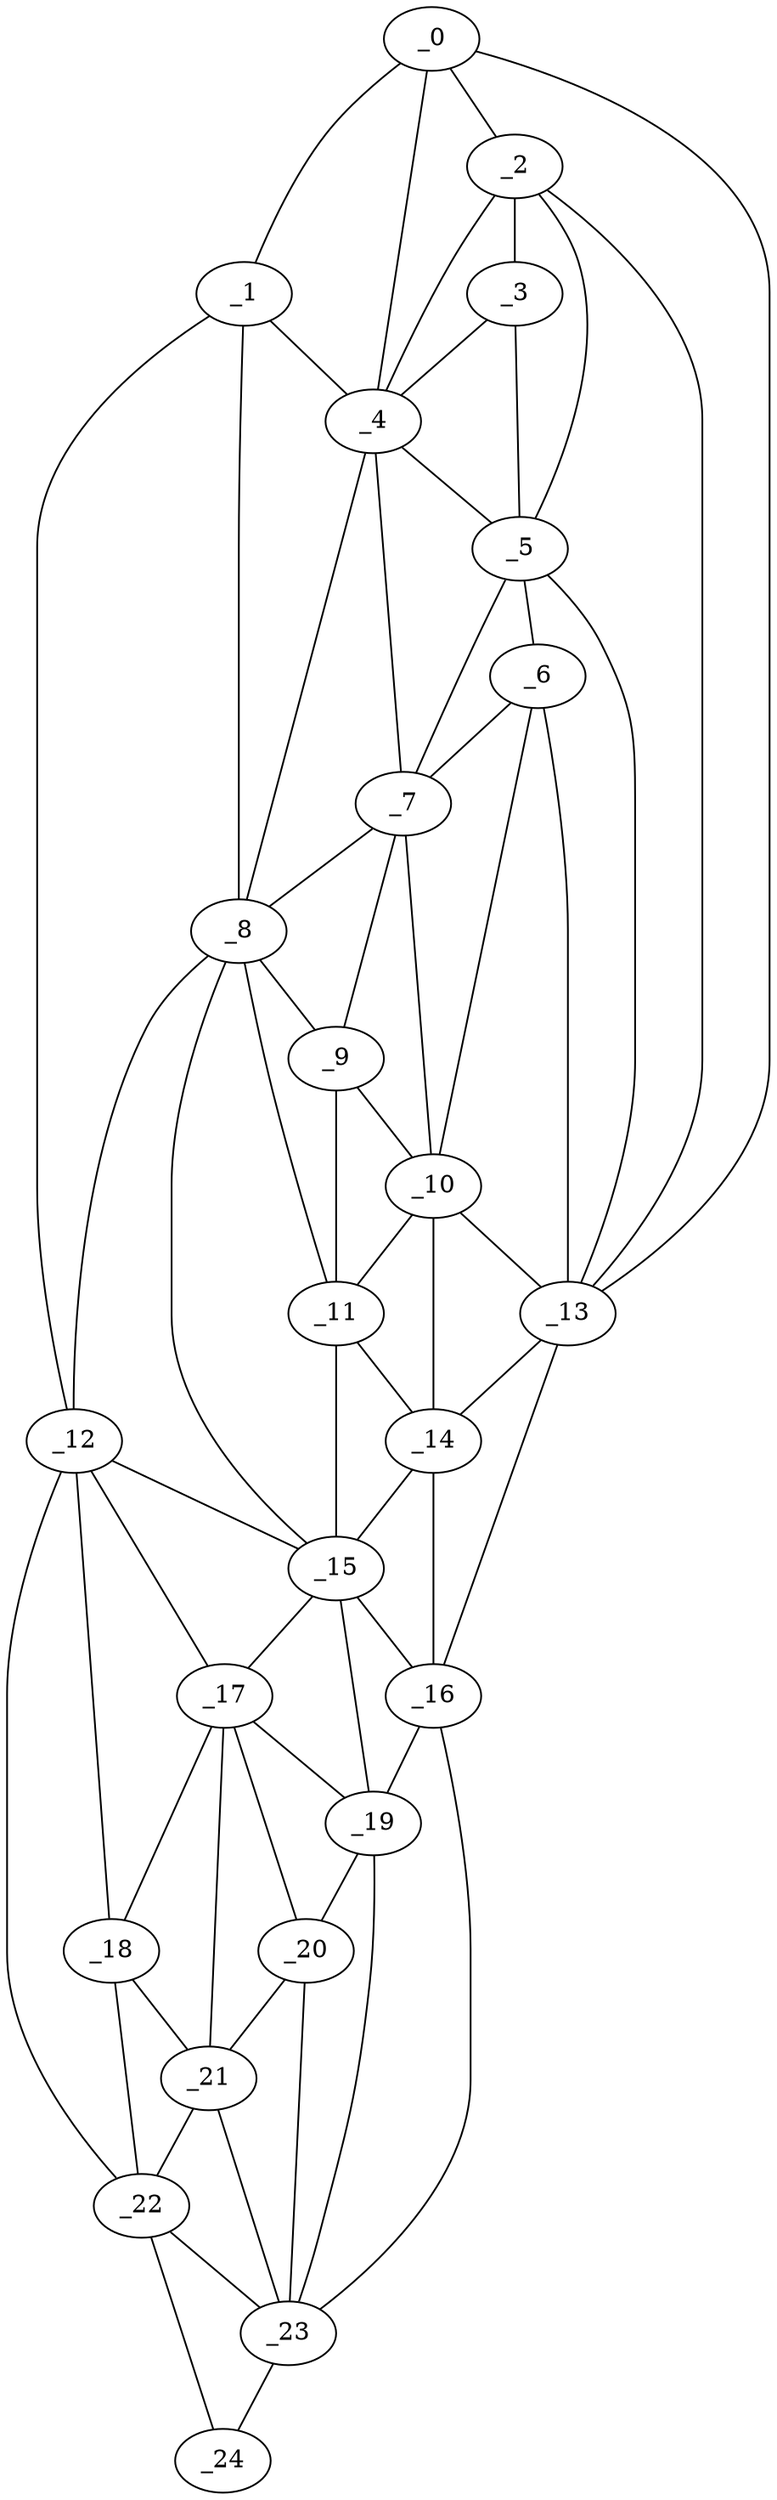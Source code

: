 graph "obj6__65.gxl" {
	_0	 [x=8,
		y=42];
	_1	 [x=16,
		y=66];
	_0 -- _1	 [valence=1];
	_2	 [x=21,
		y=41];
	_0 -- _2	 [valence=1];
	_4	 [x=26,
		y=57];
	_0 -- _4	 [valence=2];
	_13	 [x=63,
		y=33];
	_0 -- _13	 [valence=1];
	_1 -- _4	 [valence=2];
	_8	 [x=46,
		y=75];
	_1 -- _8	 [valence=1];
	_12	 [x=58,
		y=92];
	_1 -- _12	 [valence=1];
	_3	 [x=26,
		y=43];
	_2 -- _3	 [valence=1];
	_2 -- _4	 [valence=2];
	_5	 [x=30,
		y=43];
	_2 -- _5	 [valence=2];
	_2 -- _13	 [valence=1];
	_3 -- _4	 [valence=2];
	_3 -- _5	 [valence=2];
	_4 -- _5	 [valence=2];
	_7	 [x=39,
		y=57];
	_4 -- _7	 [valence=1];
	_4 -- _8	 [valence=2];
	_6	 [x=39,
		y=45];
	_5 -- _6	 [valence=2];
	_5 -- _7	 [valence=2];
	_5 -- _13	 [valence=2];
	_6 -- _7	 [valence=1];
	_10	 [x=52,
		y=43];
	_6 -- _10	 [valence=2];
	_6 -- _13	 [valence=1];
	_7 -- _8	 [valence=1];
	_9	 [x=49,
		y=61];
	_7 -- _9	 [valence=2];
	_7 -- _10	 [valence=1];
	_8 -- _9	 [valence=2];
	_11	 [x=58,
		y=61];
	_8 -- _11	 [valence=1];
	_8 -- _12	 [valence=2];
	_15	 [x=66,
		y=63];
	_8 -- _15	 [valence=2];
	_9 -- _10	 [valence=2];
	_9 -- _11	 [valence=2];
	_10 -- _11	 [valence=2];
	_10 -- _13	 [valence=1];
	_14	 [x=63,
		y=40];
	_10 -- _14	 [valence=2];
	_11 -- _14	 [valence=2];
	_11 -- _15	 [valence=2];
	_12 -- _15	 [valence=2];
	_17	 [x=86,
		y=73];
	_12 -- _17	 [valence=2];
	_18	 [x=91,
		y=88];
	_12 -- _18	 [valence=2];
	_22	 [x=108,
		y=86];
	_12 -- _22	 [valence=1];
	_13 -- _14	 [valence=2];
	_16	 [x=82,
		y=42];
	_13 -- _16	 [valence=1];
	_14 -- _15	 [valence=1];
	_14 -- _16	 [valence=2];
	_15 -- _16	 [valence=1];
	_15 -- _17	 [valence=1];
	_19	 [x=94,
		y=51];
	_15 -- _19	 [valence=2];
	_16 -- _19	 [valence=2];
	_23	 [x=123,
		y=70];
	_16 -- _23	 [valence=1];
	_17 -- _18	 [valence=2];
	_17 -- _19	 [valence=2];
	_20	 [x=98,
		y=58];
	_17 -- _20	 [valence=2];
	_21	 [x=105,
		y=72];
	_17 -- _21	 [valence=1];
	_18 -- _21	 [valence=1];
	_18 -- _22	 [valence=1];
	_19 -- _20	 [valence=1];
	_19 -- _23	 [valence=2];
	_20 -- _21	 [valence=2];
	_20 -- _23	 [valence=1];
	_21 -- _22	 [valence=2];
	_21 -- _23	 [valence=1];
	_22 -- _23	 [valence=1];
	_24	 [x=124,
		y=84];
	_22 -- _24	 [valence=1];
	_23 -- _24	 [valence=1];
}
